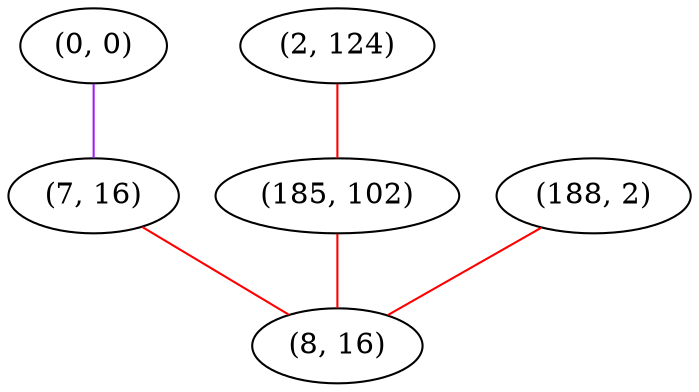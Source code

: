 graph "" {
"(0, 0)";
"(2, 124)";
"(185, 102)";
"(188, 2)";
"(7, 16)";
"(8, 16)";
"(0, 0)" -- "(7, 16)"  [color=purple, key=0, weight=4];
"(2, 124)" -- "(185, 102)"  [color=red, key=0, weight=1];
"(185, 102)" -- "(8, 16)"  [color=red, key=0, weight=1];
"(188, 2)" -- "(8, 16)"  [color=red, key=0, weight=1];
"(7, 16)" -- "(8, 16)"  [color=red, key=0, weight=1];
}

